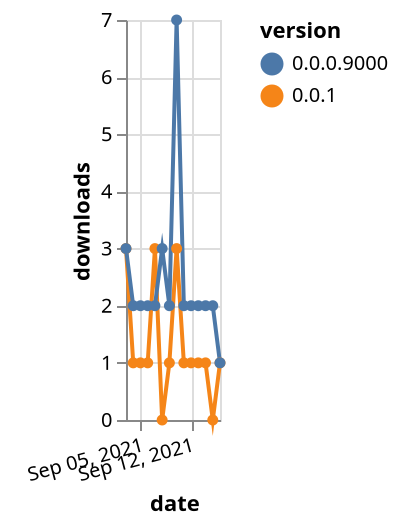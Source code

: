 {"$schema": "https://vega.github.io/schema/vega-lite/v5.json", "description": "A simple bar chart with embedded data.", "data": {"values": [{"date": "2021-09-03", "total": 101, "delta": 3, "version": "0.0.1"}, {"date": "2021-09-04", "total": 102, "delta": 1, "version": "0.0.1"}, {"date": "2021-09-05", "total": 103, "delta": 1, "version": "0.0.1"}, {"date": "2021-09-06", "total": 104, "delta": 1, "version": "0.0.1"}, {"date": "2021-09-07", "total": 107, "delta": 3, "version": "0.0.1"}, {"date": "2021-09-08", "total": 107, "delta": 0, "version": "0.0.1"}, {"date": "2021-09-09", "total": 108, "delta": 1, "version": "0.0.1"}, {"date": "2021-09-10", "total": 111, "delta": 3, "version": "0.0.1"}, {"date": "2021-09-11", "total": 112, "delta": 1, "version": "0.0.1"}, {"date": "2021-09-12", "total": 113, "delta": 1, "version": "0.0.1"}, {"date": "2021-09-13", "total": 114, "delta": 1, "version": "0.0.1"}, {"date": "2021-09-14", "total": 115, "delta": 1, "version": "0.0.1"}, {"date": "2021-09-15", "total": 115, "delta": 0, "version": "0.0.1"}, {"date": "2021-09-16", "total": 116, "delta": 1, "version": "0.0.1"}, {"date": "2021-09-03", "total": 2186, "delta": 3, "version": "0.0.0.9000"}, {"date": "2021-09-04", "total": 2188, "delta": 2, "version": "0.0.0.9000"}, {"date": "2021-09-05", "total": 2190, "delta": 2, "version": "0.0.0.9000"}, {"date": "2021-09-06", "total": 2192, "delta": 2, "version": "0.0.0.9000"}, {"date": "2021-09-07", "total": 2194, "delta": 2, "version": "0.0.0.9000"}, {"date": "2021-09-08", "total": 2197, "delta": 3, "version": "0.0.0.9000"}, {"date": "2021-09-09", "total": 2199, "delta": 2, "version": "0.0.0.9000"}, {"date": "2021-09-10", "total": 2206, "delta": 7, "version": "0.0.0.9000"}, {"date": "2021-09-11", "total": 2208, "delta": 2, "version": "0.0.0.9000"}, {"date": "2021-09-12", "total": 2210, "delta": 2, "version": "0.0.0.9000"}, {"date": "2021-09-13", "total": 2212, "delta": 2, "version": "0.0.0.9000"}, {"date": "2021-09-14", "total": 2214, "delta": 2, "version": "0.0.0.9000"}, {"date": "2021-09-15", "total": 2216, "delta": 2, "version": "0.0.0.9000"}, {"date": "2021-09-16", "total": 2217, "delta": 1, "version": "0.0.0.9000"}]}, "width": "container", "mark": {"type": "line", "point": {"filled": true}}, "encoding": {"x": {"field": "date", "type": "temporal", "timeUnit": "yearmonthdate", "title": "date", "axis": {"labelAngle": -15}}, "y": {"field": "delta", "type": "quantitative", "title": "downloads"}, "color": {"field": "version", "type": "nominal"}, "tooltip": {"field": "delta"}}}